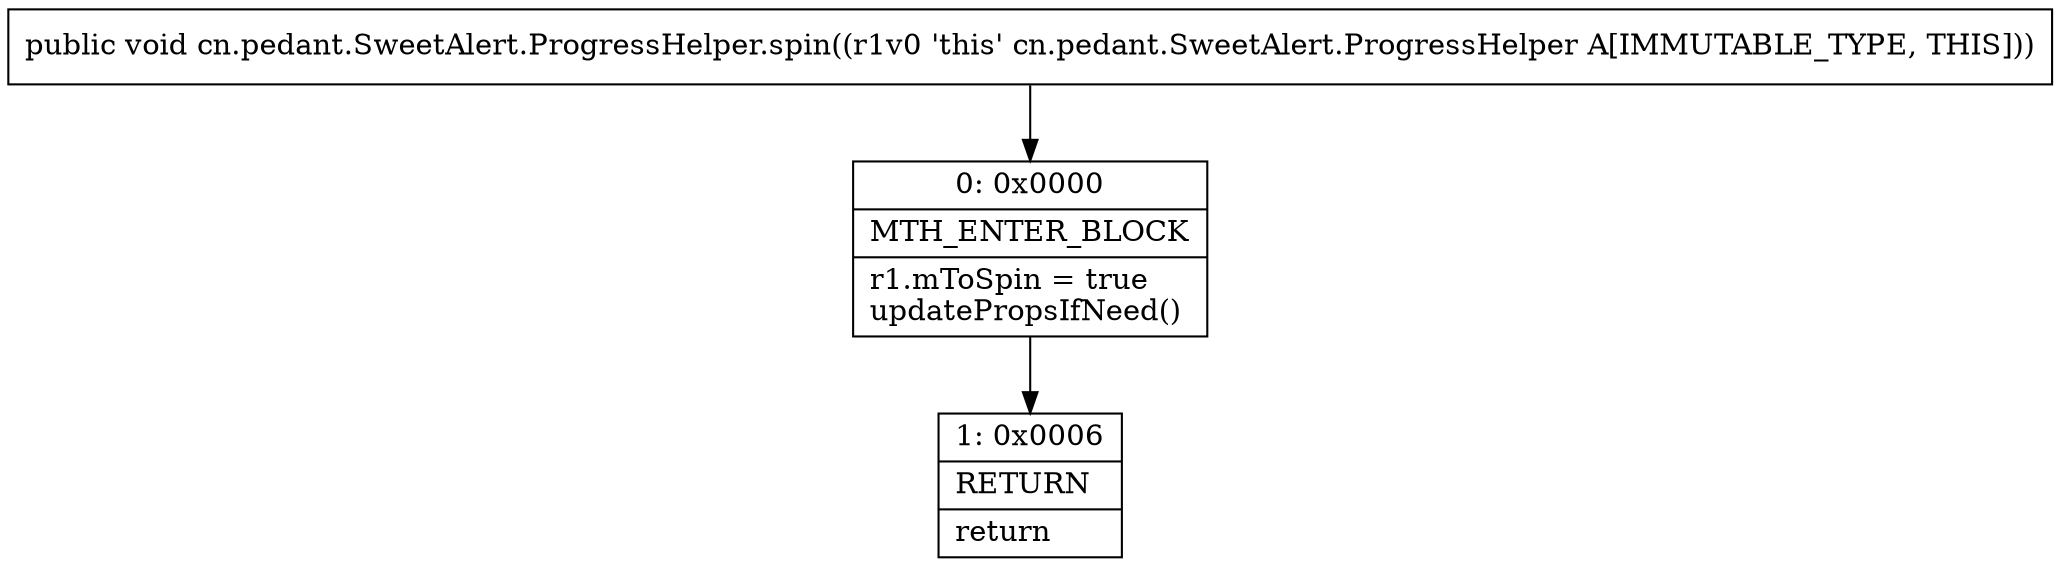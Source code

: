 digraph "CFG forcn.pedant.SweetAlert.ProgressHelper.spin()V" {
Node_0 [shape=record,label="{0\:\ 0x0000|MTH_ENTER_BLOCK\l|r1.mToSpin = true\lupdatePropsIfNeed()\l}"];
Node_1 [shape=record,label="{1\:\ 0x0006|RETURN\l|return\l}"];
MethodNode[shape=record,label="{public void cn.pedant.SweetAlert.ProgressHelper.spin((r1v0 'this' cn.pedant.SweetAlert.ProgressHelper A[IMMUTABLE_TYPE, THIS])) }"];
MethodNode -> Node_0;
Node_0 -> Node_1;
}

